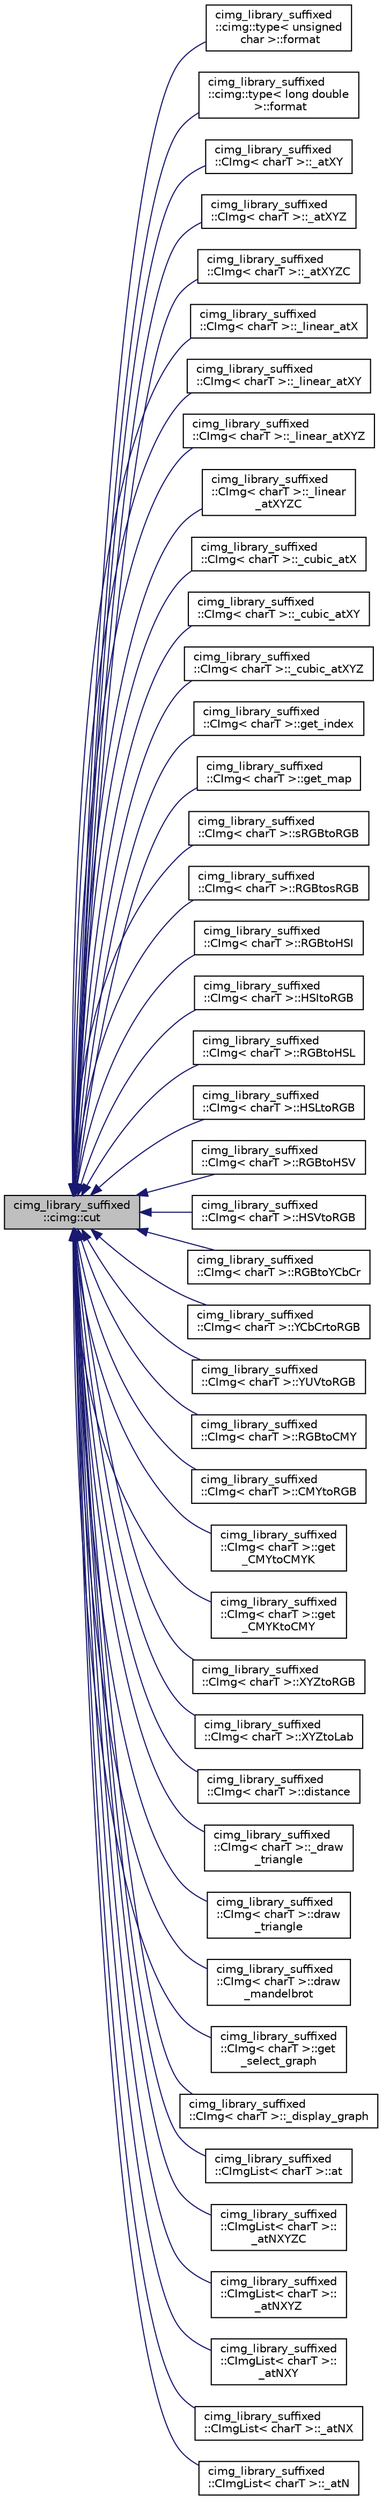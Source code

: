 digraph "cimg_library_suffixed::cimg::cut"
{
  edge [fontname="Helvetica",fontsize="10",labelfontname="Helvetica",labelfontsize="10"];
  node [fontname="Helvetica",fontsize="10",shape=record];
  rankdir="LR";
  Node879 [label="cimg_library_suffixed\l::cimg::cut",height=0.2,width=0.4,color="black", fillcolor="grey75", style="filled", fontcolor="black"];
  Node879 -> Node880 [dir="back",color="midnightblue",fontsize="10",style="solid",fontname="Helvetica"];
  Node880 [label="cimg_library_suffixed\l::cimg::type\< unsigned\l char \>::format",height=0.2,width=0.4,color="black", fillcolor="white", style="filled",URL="$structcimg__library__suffixed_1_1cimg_1_1type_3_01unsigned_01char_01_4.html#a14b7cdb40243204a69d1d06ddf8a6fca"];
  Node879 -> Node881 [dir="back",color="midnightblue",fontsize="10",style="solid",fontname="Helvetica"];
  Node881 [label="cimg_library_suffixed\l::cimg::type\< long double\l \>::format",height=0.2,width=0.4,color="black", fillcolor="white", style="filled",URL="$structcimg__library__suffixed_1_1cimg_1_1type_3_01long_01double_01_4.html#a89d8c31aa610f90c6cb16409d32954c1"];
  Node879 -> Node882 [dir="back",color="midnightblue",fontsize="10",style="solid",fontname="Helvetica"];
  Node882 [label="cimg_library_suffixed\l::CImg\< charT \>::_atXY",height=0.2,width=0.4,color="black", fillcolor="white", style="filled",URL="$structcimg__library__suffixed_1_1_c_img.html#a82e3aa9f11359fb61a9dd7758dd5797d"];
  Node879 -> Node883 [dir="back",color="midnightblue",fontsize="10",style="solid",fontname="Helvetica"];
  Node883 [label="cimg_library_suffixed\l::CImg\< charT \>::_atXYZ",height=0.2,width=0.4,color="black", fillcolor="white", style="filled",URL="$structcimg__library__suffixed_1_1_c_img.html#a11fda7a537edd644be4f42acfbc39236"];
  Node879 -> Node884 [dir="back",color="midnightblue",fontsize="10",style="solid",fontname="Helvetica"];
  Node884 [label="cimg_library_suffixed\l::CImg\< charT \>::_atXYZC",height=0.2,width=0.4,color="black", fillcolor="white", style="filled",URL="$structcimg__library__suffixed_1_1_c_img.html#a62164dd601324ff1c65810d753b5cbdb"];
  Node879 -> Node885 [dir="back",color="midnightblue",fontsize="10",style="solid",fontname="Helvetica"];
  Node885 [label="cimg_library_suffixed\l::CImg\< charT \>::_linear_atX",height=0.2,width=0.4,color="black", fillcolor="white", style="filled",URL="$structcimg__library__suffixed_1_1_c_img.html#ac1a216190593cefb9e83fc42e11d2548"];
  Node879 -> Node886 [dir="back",color="midnightblue",fontsize="10",style="solid",fontname="Helvetica"];
  Node886 [label="cimg_library_suffixed\l::CImg\< charT \>::_linear_atXY",height=0.2,width=0.4,color="black", fillcolor="white", style="filled",URL="$structcimg__library__suffixed_1_1_c_img.html#ad0f1f7bc98115b69785a917937b8181c"];
  Node879 -> Node887 [dir="back",color="midnightblue",fontsize="10",style="solid",fontname="Helvetica"];
  Node887 [label="cimg_library_suffixed\l::CImg\< charT \>::_linear_atXYZ",height=0.2,width=0.4,color="black", fillcolor="white", style="filled",URL="$structcimg__library__suffixed_1_1_c_img.html#af62fae49d04ac84e14090602e2fc213a"];
  Node879 -> Node888 [dir="back",color="midnightblue",fontsize="10",style="solid",fontname="Helvetica"];
  Node888 [label="cimg_library_suffixed\l::CImg\< charT \>::_linear\l_atXYZC",height=0.2,width=0.4,color="black", fillcolor="white", style="filled",URL="$structcimg__library__suffixed_1_1_c_img.html#a4b9085ffa1570a7a96c7324b2537b6ab"];
  Node879 -> Node889 [dir="back",color="midnightblue",fontsize="10",style="solid",fontname="Helvetica"];
  Node889 [label="cimg_library_suffixed\l::CImg\< charT \>::_cubic_atX",height=0.2,width=0.4,color="black", fillcolor="white", style="filled",URL="$structcimg__library__suffixed_1_1_c_img.html#a9afcb6c0b92ae4b32d84dd0820aded0f"];
  Node879 -> Node890 [dir="back",color="midnightblue",fontsize="10",style="solid",fontname="Helvetica"];
  Node890 [label="cimg_library_suffixed\l::CImg\< charT \>::_cubic_atXY",height=0.2,width=0.4,color="black", fillcolor="white", style="filled",URL="$structcimg__library__suffixed_1_1_c_img.html#aed02d7941830e17c29c606839efa77d3"];
  Node879 -> Node891 [dir="back",color="midnightblue",fontsize="10",style="solid",fontname="Helvetica"];
  Node891 [label="cimg_library_suffixed\l::CImg\< charT \>::_cubic_atXYZ",height=0.2,width=0.4,color="black", fillcolor="white", style="filled",URL="$structcimg__library__suffixed_1_1_c_img.html#a8ee47f430f39371eadbe26cb2f597302"];
  Node879 -> Node892 [dir="back",color="midnightblue",fontsize="10",style="solid",fontname="Helvetica"];
  Node892 [label="cimg_library_suffixed\l::CImg\< charT \>::get_index",height=0.2,width=0.4,color="black", fillcolor="white", style="filled",URL="$structcimg__library__suffixed_1_1_c_img.html#a3787f8eb2c642164a3fb1f2b93c9dcc5",tooltip="Index multi-valued pixels regarding to a specified colormap . "];
  Node879 -> Node893 [dir="back",color="midnightblue",fontsize="10",style="solid",fontname="Helvetica"];
  Node893 [label="cimg_library_suffixed\l::CImg\< charT \>::get_map",height=0.2,width=0.4,color="black", fillcolor="white", style="filled",URL="$structcimg__library__suffixed_1_1_c_img.html#a2d6fd8cd291f1adf803f813a13e82d16",tooltip="Map predefined colormap on the scalar (indexed) image instance . "];
  Node879 -> Node894 [dir="back",color="midnightblue",fontsize="10",style="solid",fontname="Helvetica"];
  Node894 [label="cimg_library_suffixed\l::CImg\< charT \>::sRGBtoRGB",height=0.2,width=0.4,color="black", fillcolor="white", style="filled",URL="$structcimg__library__suffixed_1_1_c_img.html#adcf51fd713f2fe9d9e44f7d5fa05f696",tooltip="Convert pixel values from sRGB to RGB color spaces. "];
  Node879 -> Node895 [dir="back",color="midnightblue",fontsize="10",style="solid",fontname="Helvetica"];
  Node895 [label="cimg_library_suffixed\l::CImg\< charT \>::RGBtosRGB",height=0.2,width=0.4,color="black", fillcolor="white", style="filled",URL="$structcimg__library__suffixed_1_1_c_img.html#aaa5d2b66d173c4384b04a67b67efb6f8",tooltip="Convert pixel values from RGB to sRGB color spaces. "];
  Node879 -> Node896 [dir="back",color="midnightblue",fontsize="10",style="solid",fontname="Helvetica"];
  Node896 [label="cimg_library_suffixed\l::CImg\< charT \>::RGBtoHSI",height=0.2,width=0.4,color="black", fillcolor="white", style="filled",URL="$structcimg__library__suffixed_1_1_c_img.html#ae0859700c8aaa58104b7985338246441",tooltip="Convert pixel values from RGB to HSI color spaces. "];
  Node879 -> Node897 [dir="back",color="midnightblue",fontsize="10",style="solid",fontname="Helvetica"];
  Node897 [label="cimg_library_suffixed\l::CImg\< charT \>::HSItoRGB",height=0.2,width=0.4,color="black", fillcolor="white", style="filled",URL="$structcimg__library__suffixed_1_1_c_img.html#a82435e0972fa4663a8b026ba832cfa3a",tooltip="Convert pixel values from HSI to RGB color spaces. "];
  Node879 -> Node898 [dir="back",color="midnightblue",fontsize="10",style="solid",fontname="Helvetica"];
  Node898 [label="cimg_library_suffixed\l::CImg\< charT \>::RGBtoHSL",height=0.2,width=0.4,color="black", fillcolor="white", style="filled",URL="$structcimg__library__suffixed_1_1_c_img.html#a8d193fda56d07044477f8f1091d41270",tooltip="Convert pixel values from RGB to HSL color spaces. "];
  Node879 -> Node899 [dir="back",color="midnightblue",fontsize="10",style="solid",fontname="Helvetica"];
  Node899 [label="cimg_library_suffixed\l::CImg\< charT \>::HSLtoRGB",height=0.2,width=0.4,color="black", fillcolor="white", style="filled",URL="$structcimg__library__suffixed_1_1_c_img.html#ac0bd8f86babd67585b63f65320d17eaa",tooltip="Convert pixel values from HSL to RGB color spaces. "];
  Node879 -> Node900 [dir="back",color="midnightblue",fontsize="10",style="solid",fontname="Helvetica"];
  Node900 [label="cimg_library_suffixed\l::CImg\< charT \>::RGBtoHSV",height=0.2,width=0.4,color="black", fillcolor="white", style="filled",URL="$structcimg__library__suffixed_1_1_c_img.html#abd7fbc606c925b2248a3d8db7f0aeac1",tooltip="Convert pixel values from RGB to HSV color spaces. "];
  Node879 -> Node901 [dir="back",color="midnightblue",fontsize="10",style="solid",fontname="Helvetica"];
  Node901 [label="cimg_library_suffixed\l::CImg\< charT \>::HSVtoRGB",height=0.2,width=0.4,color="black", fillcolor="white", style="filled",URL="$structcimg__library__suffixed_1_1_c_img.html#a906025514304165302ad303c79e6a978",tooltip="Convert pixel values from HSV to RGB color spaces. "];
  Node879 -> Node902 [dir="back",color="midnightblue",fontsize="10",style="solid",fontname="Helvetica"];
  Node902 [label="cimg_library_suffixed\l::CImg\< charT \>::RGBtoYCbCr",height=0.2,width=0.4,color="black", fillcolor="white", style="filled",URL="$structcimg__library__suffixed_1_1_c_img.html#a73bfb64668ca3ae05e68c7b8c6cf40de",tooltip="Convert pixel values from RGB to YCbCr color spaces. "];
  Node879 -> Node903 [dir="back",color="midnightblue",fontsize="10",style="solid",fontname="Helvetica"];
  Node903 [label="cimg_library_suffixed\l::CImg\< charT \>::YCbCrtoRGB",height=0.2,width=0.4,color="black", fillcolor="white", style="filled",URL="$structcimg__library__suffixed_1_1_c_img.html#a00f803407df18a117adca1f75abd9aed",tooltip="Convert pixel values from RGB to YCbCr color spaces. "];
  Node879 -> Node904 [dir="back",color="midnightblue",fontsize="10",style="solid",fontname="Helvetica"];
  Node904 [label="cimg_library_suffixed\l::CImg\< charT \>::YUVtoRGB",height=0.2,width=0.4,color="black", fillcolor="white", style="filled",URL="$structcimg__library__suffixed_1_1_c_img.html#ab482b000aa2416bf063cfb4709b27e28",tooltip="Convert pixel values from YUV to RGB color spaces. "];
  Node879 -> Node905 [dir="back",color="midnightblue",fontsize="10",style="solid",fontname="Helvetica"];
  Node905 [label="cimg_library_suffixed\l::CImg\< charT \>::RGBtoCMY",height=0.2,width=0.4,color="black", fillcolor="white", style="filled",URL="$structcimg__library__suffixed_1_1_c_img.html#ae052c37c75bd7c24230c3648e62f95c0",tooltip="Convert pixel values from RGB to CMY color spaces. "];
  Node879 -> Node906 [dir="back",color="midnightblue",fontsize="10",style="solid",fontname="Helvetica"];
  Node906 [label="cimg_library_suffixed\l::CImg\< charT \>::CMYtoRGB",height=0.2,width=0.4,color="black", fillcolor="white", style="filled",URL="$structcimg__library__suffixed_1_1_c_img.html#a82baebfe6db537aea360db5e3ed0b239",tooltip="Convert pixel values from CMY to RGB color spaces. "];
  Node879 -> Node907 [dir="back",color="midnightblue",fontsize="10",style="solid",fontname="Helvetica"];
  Node907 [label="cimg_library_suffixed\l::CImg\< charT \>::get\l_CMYtoCMYK",height=0.2,width=0.4,color="black", fillcolor="white", style="filled",URL="$structcimg__library__suffixed_1_1_c_img.html#a46685bbdc31db0b673e6dbce51bf9061",tooltip="Convert pixel values from CMY to CMYK color spaces . "];
  Node879 -> Node908 [dir="back",color="midnightblue",fontsize="10",style="solid",fontname="Helvetica"];
  Node908 [label="cimg_library_suffixed\l::CImg\< charT \>::get\l_CMYKtoCMY",height=0.2,width=0.4,color="black", fillcolor="white", style="filled",URL="$structcimg__library__suffixed_1_1_c_img.html#a696df53729aed22116eb5521b0895b84",tooltip="Convert pixel values from CMYK to CMY color spaces . "];
  Node879 -> Node909 [dir="back",color="midnightblue",fontsize="10",style="solid",fontname="Helvetica"];
  Node909 [label="cimg_library_suffixed\l::CImg\< charT \>::XYZtoRGB",height=0.2,width=0.4,color="black", fillcolor="white", style="filled",URL="$structcimg__library__suffixed_1_1_c_img.html#a192bacbc98405263a4576c2c56209295",tooltip="Convert pixel values from XYZ to RGB color spaces. "];
  Node879 -> Node910 [dir="back",color="midnightblue",fontsize="10",style="solid",fontname="Helvetica"];
  Node910 [label="cimg_library_suffixed\l::CImg\< charT \>::XYZtoLab",height=0.2,width=0.4,color="black", fillcolor="white", style="filled",URL="$structcimg__library__suffixed_1_1_c_img.html#a248e5f2202f89f21769c08e35a38c1e9",tooltip="Convert pixel values from XYZ to Lab color spaces. "];
  Node879 -> Node911 [dir="back",color="midnightblue",fontsize="10",style="solid",fontname="Helvetica"];
  Node911 [label="cimg_library_suffixed\l::CImg\< charT \>::distance",height=0.2,width=0.4,color="black", fillcolor="white", style="filled",URL="$structcimg__library__suffixed_1_1_c_img.html#a586dad073b70d17969b5a26912e36ecc",tooltip="Compute Euclidean distance function to a specified value. "];
  Node879 -> Node912 [dir="back",color="midnightblue",fontsize="10",style="solid",fontname="Helvetica"];
  Node912 [label="cimg_library_suffixed\l::CImg\< charT \>::_draw\l_triangle",height=0.2,width=0.4,color="black", fillcolor="white", style="filled",URL="$structcimg__library__suffixed_1_1_c_img.html#ac74ac385cd49f786ba83f543e2de7da1"];
  Node879 -> Node913 [dir="back",color="midnightblue",fontsize="10",style="solid",fontname="Helvetica"];
  Node913 [label="cimg_library_suffixed\l::CImg\< charT \>::draw\l_triangle",height=0.2,width=0.4,color="black", fillcolor="white", style="filled",URL="$structcimg__library__suffixed_1_1_c_img.html#a3474969fdaf5e50bc5a1b8e5831a566f",tooltip="Draw a filled 2d triangle, with z-buffering. "];
  Node879 -> Node914 [dir="back",color="midnightblue",fontsize="10",style="solid",fontname="Helvetica"];
  Node914 [label="cimg_library_suffixed\l::CImg\< charT \>::draw\l_mandelbrot",height=0.2,width=0.4,color="black", fillcolor="white", style="filled",URL="$structcimg__library__suffixed_1_1_c_img.html#a4ee4442b26855c03fbfbab878da90c07",tooltip="Draw a quadratic Mandelbrot or Julia 2d fractal. "];
  Node879 -> Node915 [dir="back",color="midnightblue",fontsize="10",style="solid",fontname="Helvetica"];
  Node915 [label="cimg_library_suffixed\l::CImg\< charT \>::get\l_select_graph",height=0.2,width=0.4,color="black", fillcolor="white", style="filled",URL="$structcimg__library__suffixed_1_1_c_img.html#a689f47424dc7c548ebfe53e431409199",tooltip="Select sub-graph in a graph. "];
  Node879 -> Node916 [dir="back",color="midnightblue",fontsize="10",style="solid",fontname="Helvetica"];
  Node916 [label="cimg_library_suffixed\l::CImg\< charT \>::_display_graph",height=0.2,width=0.4,color="black", fillcolor="white", style="filled",URL="$structcimg__library__suffixed_1_1_c_img.html#a39224c81542abc157318e64a6df11fdf"];
  Node879 -> Node917 [dir="back",color="midnightblue",fontsize="10",style="solid",fontname="Helvetica"];
  Node917 [label="cimg_library_suffixed\l::CImgList\< charT \>::at",height=0.2,width=0.4,color="black", fillcolor="white", style="filled",URL="$structcimg__library__suffixed_1_1_c_img_list.html#abbaca68670ef9bb45b18b7f48c79d2da",tooltip="Return pos-th image of the list. "];
  Node879 -> Node918 [dir="back",color="midnightblue",fontsize="10",style="solid",fontname="Helvetica"];
  Node918 [label="cimg_library_suffixed\l::CImgList\< charT \>::\l_atNXYZC",height=0.2,width=0.4,color="black", fillcolor="white", style="filled",URL="$structcimg__library__suffixed_1_1_c_img_list.html#a6460f15169915e51268e62d8c2fd4c28"];
  Node879 -> Node919 [dir="back",color="midnightblue",fontsize="10",style="solid",fontname="Helvetica"];
  Node919 [label="cimg_library_suffixed\l::CImgList\< charT \>::\l_atNXYZ",height=0.2,width=0.4,color="black", fillcolor="white", style="filled",URL="$structcimg__library__suffixed_1_1_c_img_list.html#a9d8943cf916f4869a4aba1b925a7b7b6"];
  Node879 -> Node920 [dir="back",color="midnightblue",fontsize="10",style="solid",fontname="Helvetica"];
  Node920 [label="cimg_library_suffixed\l::CImgList\< charT \>::\l_atNXY",height=0.2,width=0.4,color="black", fillcolor="white", style="filled",URL="$structcimg__library__suffixed_1_1_c_img_list.html#a6a1084bd95f7f75ec89a165ca1c63fdf"];
  Node879 -> Node921 [dir="back",color="midnightblue",fontsize="10",style="solid",fontname="Helvetica"];
  Node921 [label="cimg_library_suffixed\l::CImgList\< charT \>::_atNX",height=0.2,width=0.4,color="black", fillcolor="white", style="filled",URL="$structcimg__library__suffixed_1_1_c_img_list.html#a1a1ce6c98540e9071d1a86eae1920d7b"];
  Node879 -> Node922 [dir="back",color="midnightblue",fontsize="10",style="solid",fontname="Helvetica"];
  Node922 [label="cimg_library_suffixed\l::CImgList\< charT \>::_atN",height=0.2,width=0.4,color="black", fillcolor="white", style="filled",URL="$structcimg__library__suffixed_1_1_c_img_list.html#abe90c94edd8c5ebddf6074d9a31d4961"];
}
